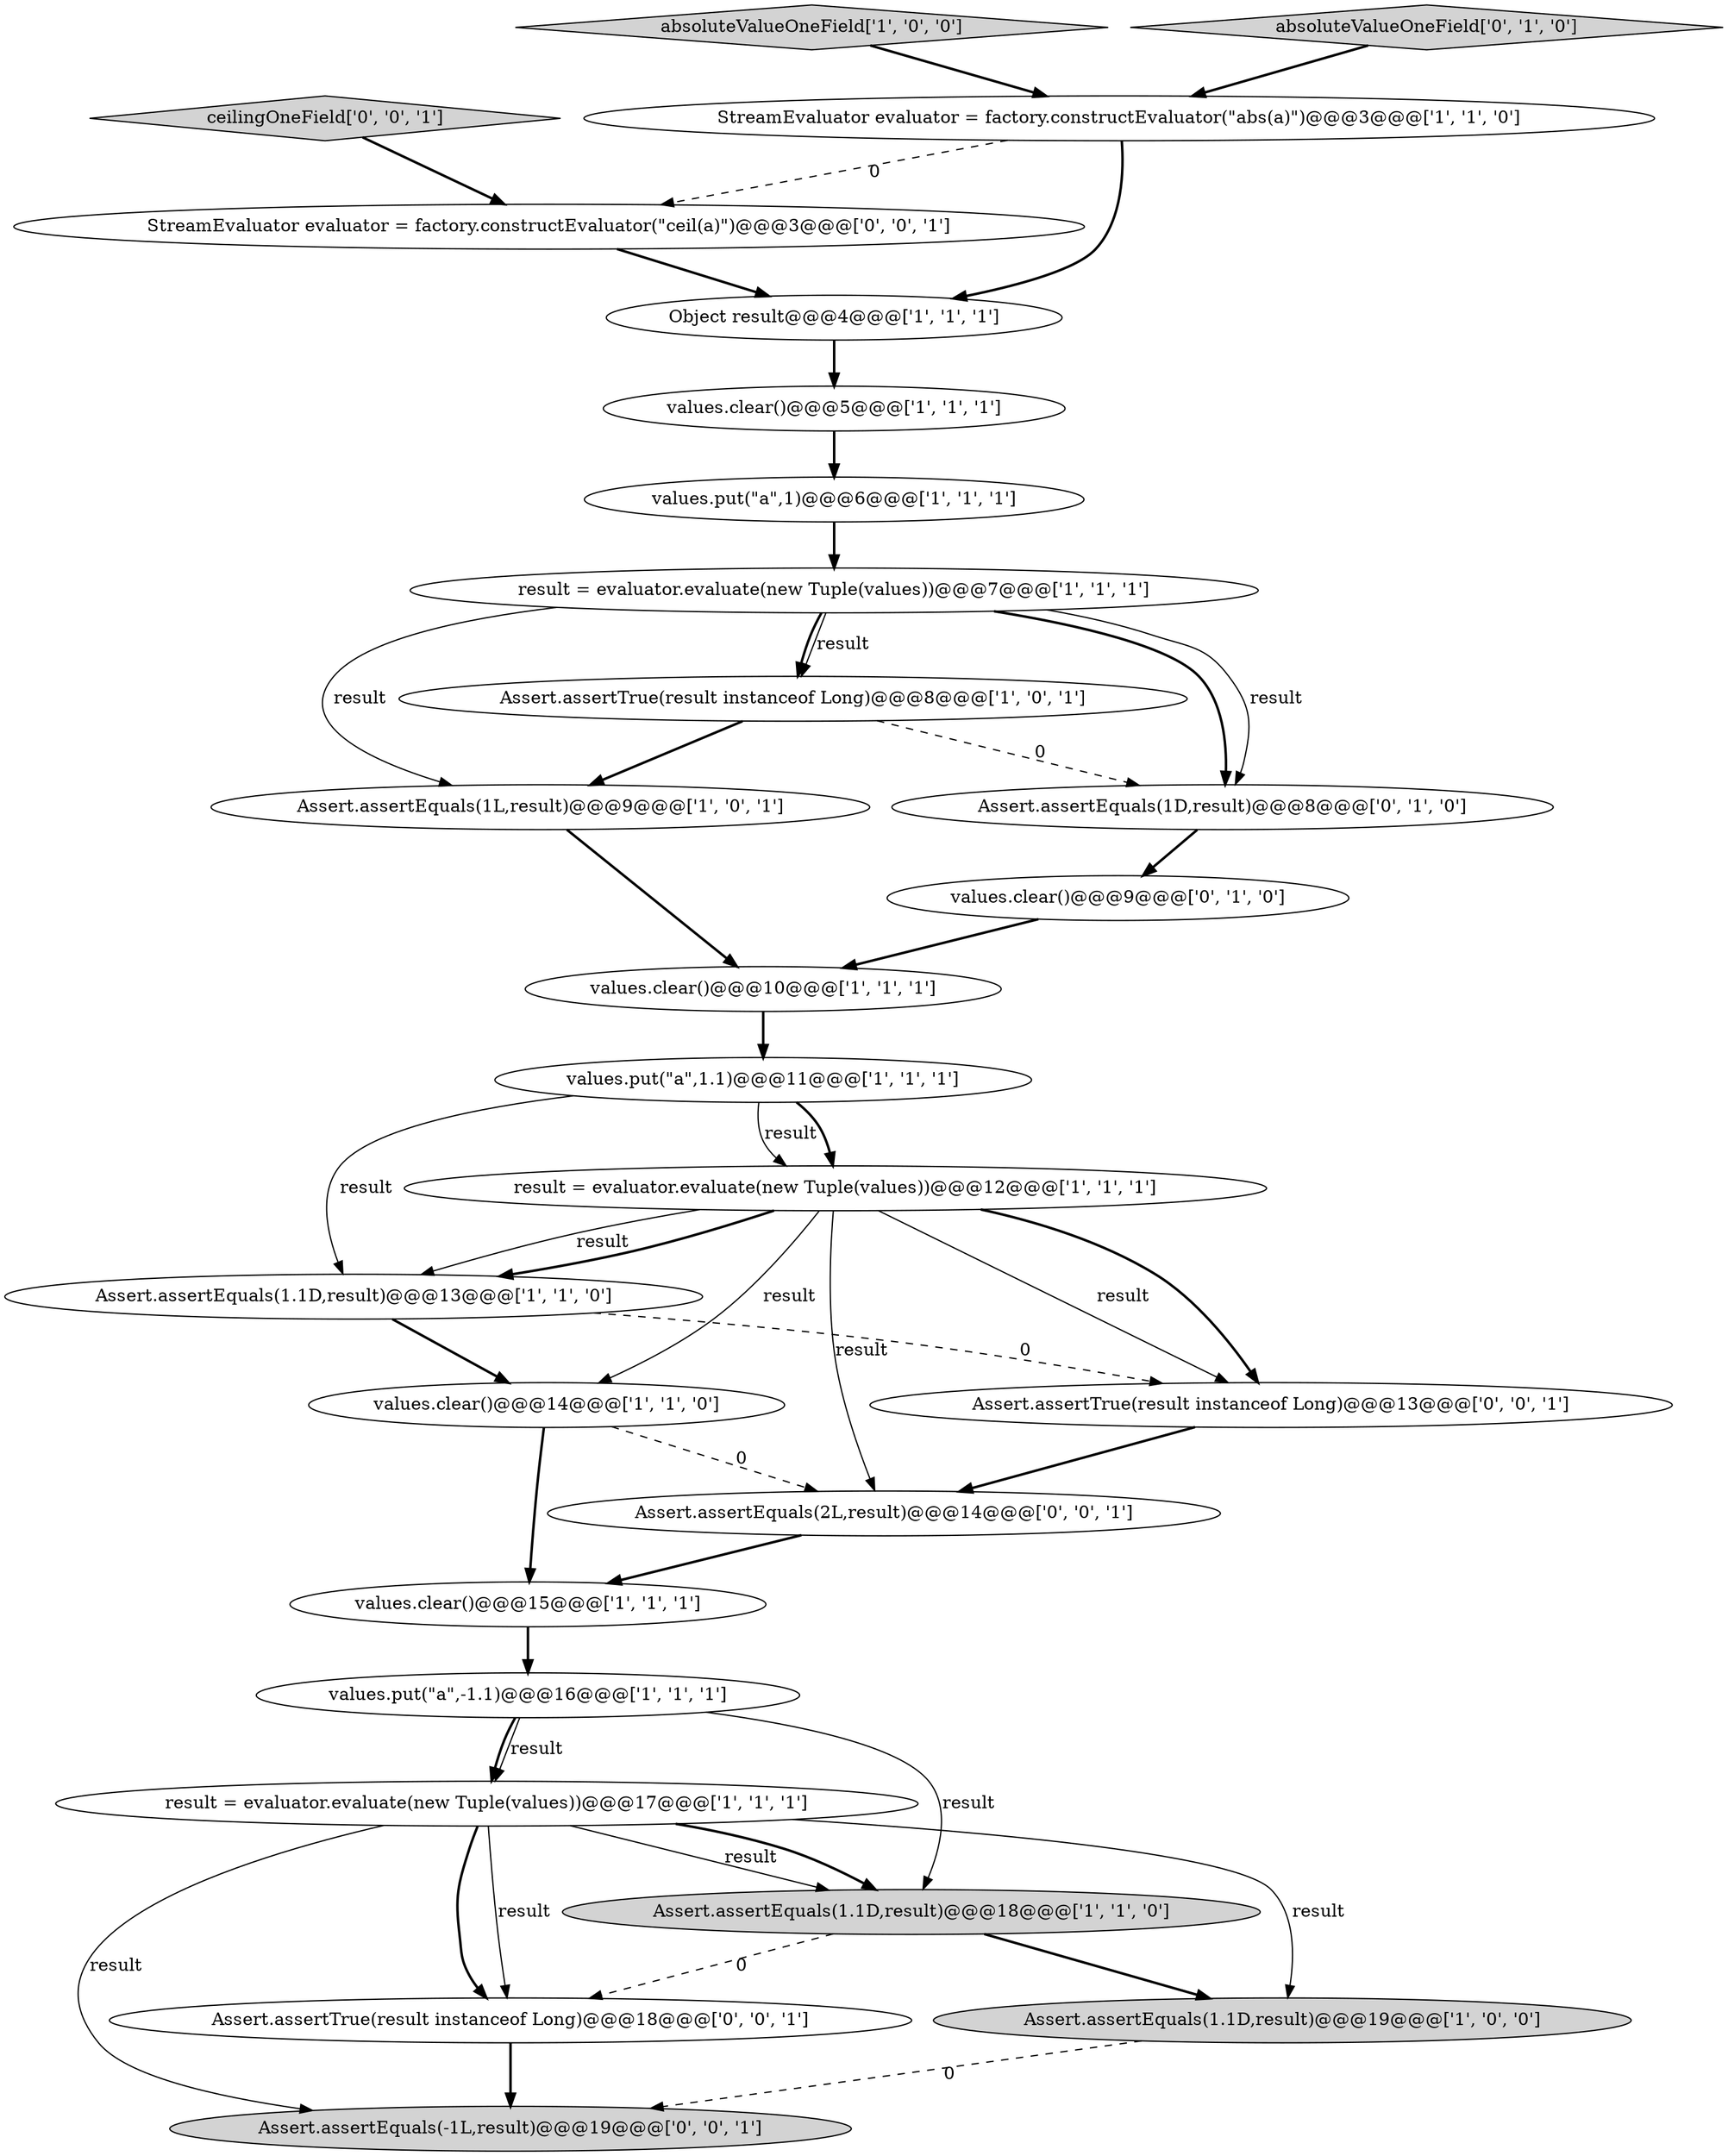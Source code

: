 digraph {
20 [style = filled, label = "Assert.assertEquals(1D,result)@@@8@@@['0', '1', '0']", fillcolor = white, shape = ellipse image = "AAA1AAABBB2BBB"];
4 [style = filled, label = "Assert.assertEquals(1L,result)@@@9@@@['1', '0', '1']", fillcolor = white, shape = ellipse image = "AAA0AAABBB1BBB"];
15 [style = filled, label = "result = evaluator.evaluate(new Tuple(values))@@@17@@@['1', '1', '1']", fillcolor = white, shape = ellipse image = "AAA0AAABBB1BBB"];
16 [style = filled, label = "result = evaluator.evaluate(new Tuple(values))@@@7@@@['1', '1', '1']", fillcolor = white, shape = ellipse image = "AAA0AAABBB1BBB"];
0 [style = filled, label = "values.put(\"a\",1.1)@@@11@@@['1', '1', '1']", fillcolor = white, shape = ellipse image = "AAA0AAABBB1BBB"];
17 [style = filled, label = "Assert.assertEquals(1.1D,result)@@@18@@@['1', '1', '0']", fillcolor = lightgray, shape = ellipse image = "AAA0AAABBB1BBB"];
24 [style = filled, label = "ceilingOneField['0', '0', '1']", fillcolor = lightgray, shape = diamond image = "AAA0AAABBB3BBB"];
18 [style = filled, label = "values.clear()@@@9@@@['0', '1', '0']", fillcolor = white, shape = ellipse image = "AAA0AAABBB2BBB"];
26 [style = filled, label = "Assert.assertEquals(-1L,result)@@@19@@@['0', '0', '1']", fillcolor = lightgray, shape = ellipse image = "AAA0AAABBB3BBB"];
22 [style = filled, label = "StreamEvaluator evaluator = factory.constructEvaluator(\"ceil(a)\")@@@3@@@['0', '0', '1']", fillcolor = white, shape = ellipse image = "AAA0AAABBB3BBB"];
2 [style = filled, label = "values.clear()@@@14@@@['1', '1', '0']", fillcolor = white, shape = ellipse image = "AAA0AAABBB1BBB"];
10 [style = filled, label = "Assert.assertEquals(1.1D,result)@@@13@@@['1', '1', '0']", fillcolor = white, shape = ellipse image = "AAA0AAABBB1BBB"];
9 [style = filled, label = "values.put(\"a\",-1.1)@@@16@@@['1', '1', '1']", fillcolor = white, shape = ellipse image = "AAA0AAABBB1BBB"];
8 [style = filled, label = "result = evaluator.evaluate(new Tuple(values))@@@12@@@['1', '1', '1']", fillcolor = white, shape = ellipse image = "AAA0AAABBB1BBB"];
7 [style = filled, label = "Object result@@@4@@@['1', '1', '1']", fillcolor = white, shape = ellipse image = "AAA0AAABBB1BBB"];
12 [style = filled, label = "Assert.assertTrue(result instanceof Long)@@@8@@@['1', '0', '1']", fillcolor = white, shape = ellipse image = "AAA0AAABBB1BBB"];
13 [style = filled, label = "absoluteValueOneField['1', '0', '0']", fillcolor = lightgray, shape = diamond image = "AAA0AAABBB1BBB"];
19 [style = filled, label = "absoluteValueOneField['0', '1', '0']", fillcolor = lightgray, shape = diamond image = "AAA0AAABBB2BBB"];
25 [style = filled, label = "Assert.assertTrue(result instanceof Long)@@@18@@@['0', '0', '1']", fillcolor = white, shape = ellipse image = "AAA0AAABBB3BBB"];
1 [style = filled, label = "values.clear()@@@5@@@['1', '1', '1']", fillcolor = white, shape = ellipse image = "AAA0AAABBB1BBB"];
11 [style = filled, label = "values.clear()@@@15@@@['1', '1', '1']", fillcolor = white, shape = ellipse image = "AAA0AAABBB1BBB"];
23 [style = filled, label = "Assert.assertEquals(2L,result)@@@14@@@['0', '0', '1']", fillcolor = white, shape = ellipse image = "AAA0AAABBB3BBB"];
21 [style = filled, label = "Assert.assertTrue(result instanceof Long)@@@13@@@['0', '0', '1']", fillcolor = white, shape = ellipse image = "AAA0AAABBB3BBB"];
3 [style = filled, label = "values.put(\"a\",1)@@@6@@@['1', '1', '1']", fillcolor = white, shape = ellipse image = "AAA0AAABBB1BBB"];
5 [style = filled, label = "values.clear()@@@10@@@['1', '1', '1']", fillcolor = white, shape = ellipse image = "AAA0AAABBB1BBB"];
14 [style = filled, label = "StreamEvaluator evaluator = factory.constructEvaluator(\"abs(a)\")@@@3@@@['1', '1', '0']", fillcolor = white, shape = ellipse image = "AAA0AAABBB1BBB"];
6 [style = filled, label = "Assert.assertEquals(1.1D,result)@@@19@@@['1', '0', '0']", fillcolor = lightgray, shape = ellipse image = "AAA0AAABBB1BBB"];
14->7 [style = bold, label=""];
8->23 [style = solid, label="result"];
10->2 [style = bold, label=""];
6->26 [style = dashed, label="0"];
0->8 [style = solid, label="result"];
2->11 [style = bold, label=""];
20->18 [style = bold, label=""];
12->4 [style = bold, label=""];
4->5 [style = bold, label=""];
18->5 [style = bold, label=""];
25->26 [style = bold, label=""];
8->21 [style = solid, label="result"];
9->15 [style = bold, label=""];
10->21 [style = dashed, label="0"];
11->9 [style = bold, label=""];
0->8 [style = bold, label=""];
23->11 [style = bold, label=""];
15->6 [style = solid, label="result"];
8->21 [style = bold, label=""];
24->22 [style = bold, label=""];
16->12 [style = bold, label=""];
5->0 [style = bold, label=""];
1->3 [style = bold, label=""];
16->12 [style = solid, label="result"];
8->10 [style = solid, label="result"];
16->4 [style = solid, label="result"];
17->6 [style = bold, label=""];
9->17 [style = solid, label="result"];
22->7 [style = bold, label=""];
0->10 [style = solid, label="result"];
15->26 [style = solid, label="result"];
15->17 [style = solid, label="result"];
14->22 [style = dashed, label="0"];
2->23 [style = dashed, label="0"];
16->20 [style = bold, label=""];
8->2 [style = solid, label="result"];
19->14 [style = bold, label=""];
7->1 [style = bold, label=""];
3->16 [style = bold, label=""];
12->20 [style = dashed, label="0"];
13->14 [style = bold, label=""];
21->23 [style = bold, label=""];
15->25 [style = bold, label=""];
9->15 [style = solid, label="result"];
16->20 [style = solid, label="result"];
17->25 [style = dashed, label="0"];
8->10 [style = bold, label=""];
15->25 [style = solid, label="result"];
15->17 [style = bold, label=""];
}
